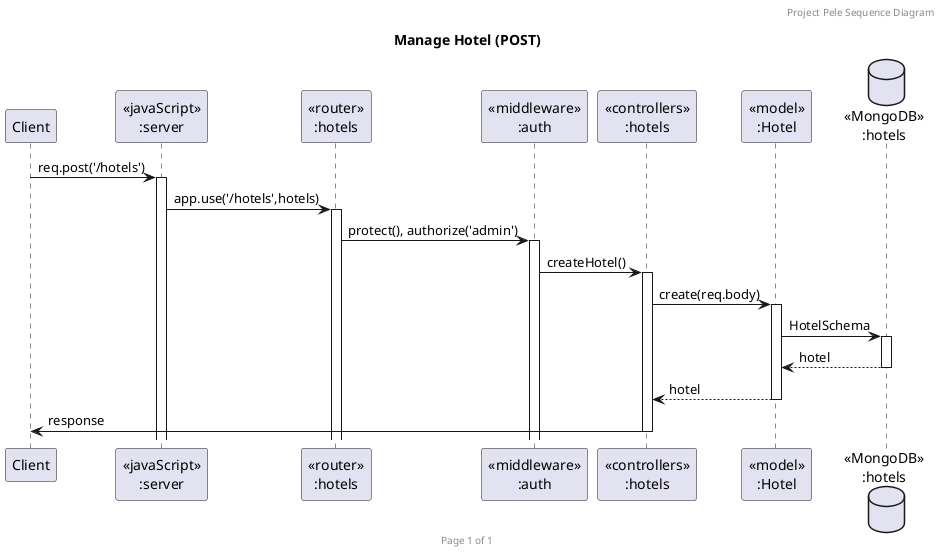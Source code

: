 @startuml Manage Hotel (POST)

header Project Pele Sequence Diagram
footer Page %page% of %lastpage%
title "Manage Hotel (POST)"

participant "Client" as client
participant "<<javaScript>>\n:server" as server
participant "<<router>>\n:hotels" as routerHotels
participant "<<middleware>>\n:auth" as middleware
participant "<<controllers>>\n:hotels" as controllersHotels
participant "<<model>>\n:Hotel" as modelHotel
database "<<MongoDB>>\n:hotels" as HotelsDatabase

client-> server ++:req.post('/hotels')
server->routerHotels ++:app.use('/hotels',hotels)
routerHotels -> middleware ++: protect(), authorize('admin')
middleware -> controllersHotels ++:createHotel()
controllersHotels->modelHotel ++:create(req.body)
modelHotel ->HotelsDatabase ++: HotelSchema
HotelsDatabase --> modelHotel --: hotel
controllersHotels <-- modelHotel --:hotel
controllersHotels->client --:response

@enduml
